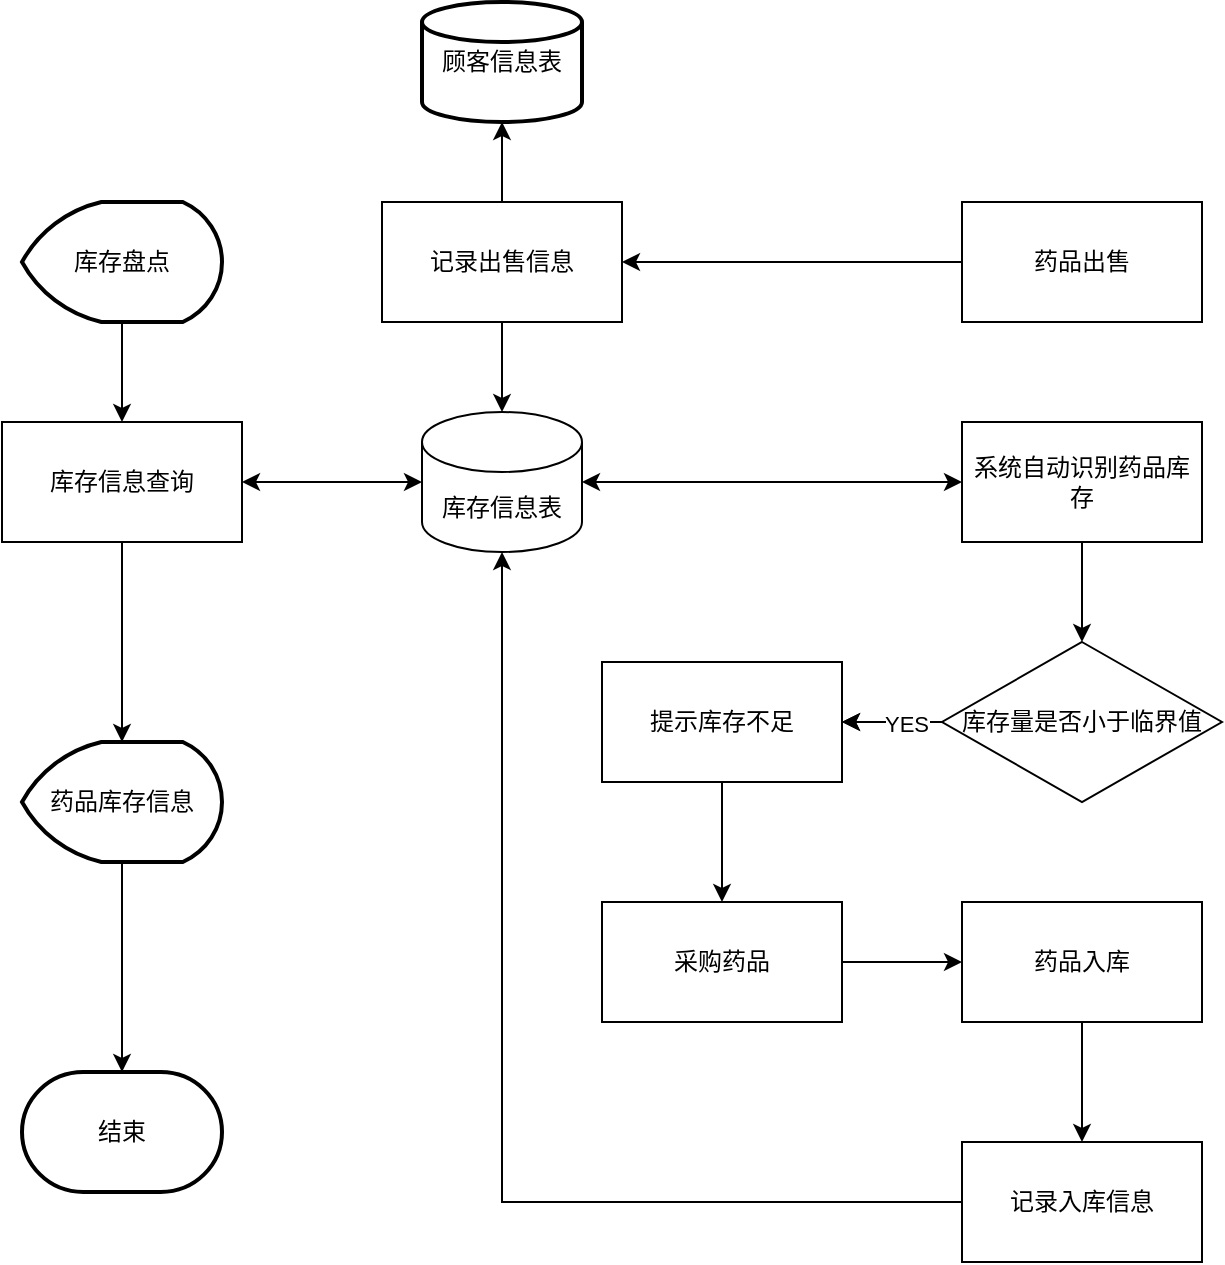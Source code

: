 <mxfile version="24.2.5" type="device">
  <diagram id="C5RBs43oDa-KdzZeNtuy" name="Page-1">
    <mxGraphModel dx="1363" dy="809" grid="1" gridSize="10" guides="1" tooltips="1" connect="1" arrows="1" fold="1" page="1" pageScale="1" pageWidth="827" pageHeight="1169" math="0" shadow="0">
      <root>
        <mxCell id="WIyWlLk6GJQsqaUBKTNV-0" />
        <mxCell id="WIyWlLk6GJQsqaUBKTNV-1" parent="WIyWlLk6GJQsqaUBKTNV-0" />
        <mxCell id="XwCnFEV1DA9XvAOcCUmm-4" style="edgeStyle=orthogonalEdgeStyle;rounded=0;orthogonalLoop=1;jettySize=auto;html=1;" parent="WIyWlLk6GJQsqaUBKTNV-1" source="XwCnFEV1DA9XvAOcCUmm-0" target="XwCnFEV1DA9XvAOcCUmm-1" edge="1">
          <mxGeometry relative="1" as="geometry" />
        </mxCell>
        <mxCell id="XwCnFEV1DA9XvAOcCUmm-0" value="库存盘点" style="strokeWidth=2;html=1;shape=mxgraph.flowchart.display;whiteSpace=wrap;" parent="WIyWlLk6GJQsqaUBKTNV-1" vertex="1">
          <mxGeometry x="119" y="160" width="100" height="60" as="geometry" />
        </mxCell>
        <mxCell id="XwCnFEV1DA9XvAOcCUmm-14" style="edgeStyle=orthogonalEdgeStyle;rounded=0;orthogonalLoop=1;jettySize=auto;html=1;" parent="WIyWlLk6GJQsqaUBKTNV-1" source="XwCnFEV1DA9XvAOcCUmm-1" target="XwCnFEV1DA9XvAOcCUmm-13" edge="1">
          <mxGeometry relative="1" as="geometry" />
        </mxCell>
        <mxCell id="XwCnFEV1DA9XvAOcCUmm-1" value="库存信息查询" style="rounded=0;whiteSpace=wrap;html=1;" parent="WIyWlLk6GJQsqaUBKTNV-1" vertex="1">
          <mxGeometry x="109" y="270" width="120" height="60" as="geometry" />
        </mxCell>
        <mxCell id="XwCnFEV1DA9XvAOcCUmm-2" value="库存信息表" style="shape=cylinder3;whiteSpace=wrap;html=1;boundedLbl=1;backgroundOutline=1;size=15;" parent="WIyWlLk6GJQsqaUBKTNV-1" vertex="1">
          <mxGeometry x="319" y="265" width="80" height="70" as="geometry" />
        </mxCell>
        <mxCell id="XwCnFEV1DA9XvAOcCUmm-3" value="" style="endArrow=classic;startArrow=classic;html=1;rounded=0;" parent="WIyWlLk6GJQsqaUBKTNV-1" source="XwCnFEV1DA9XvAOcCUmm-1" target="XwCnFEV1DA9XvAOcCUmm-2" edge="1">
          <mxGeometry width="50" height="50" relative="1" as="geometry">
            <mxPoint x="209" y="310" as="sourcePoint" />
            <mxPoint x="259" y="260" as="targetPoint" />
          </mxGeometry>
        </mxCell>
        <mxCell id="XwCnFEV1DA9XvAOcCUmm-10" style="edgeStyle=orthogonalEdgeStyle;rounded=0;orthogonalLoop=1;jettySize=auto;html=1;" parent="WIyWlLk6GJQsqaUBKTNV-1" source="XwCnFEV1DA9XvAOcCUmm-6" target="XwCnFEV1DA9XvAOcCUmm-8" edge="1">
          <mxGeometry relative="1" as="geometry" />
        </mxCell>
        <mxCell id="XwCnFEV1DA9XvAOcCUmm-31" value="" style="edgeStyle=orthogonalEdgeStyle;rounded=0;orthogonalLoop=1;jettySize=auto;html=1;" parent="WIyWlLk6GJQsqaUBKTNV-1" source="XwCnFEV1DA9XvAOcCUmm-6" target="XwCnFEV1DA9XvAOcCUmm-8" edge="1">
          <mxGeometry relative="1" as="geometry" />
        </mxCell>
        <mxCell id="XwCnFEV1DA9XvAOcCUmm-32" value="YES" style="edgeLabel;html=1;align=center;verticalAlign=middle;resizable=0;points=[];" parent="XwCnFEV1DA9XvAOcCUmm-31" vertex="1" connectable="0">
          <mxGeometry x="-0.267" y="1" relative="1" as="geometry">
            <mxPoint as="offset" />
          </mxGeometry>
        </mxCell>
        <mxCell id="XwCnFEV1DA9XvAOcCUmm-6" value="库存量是否小于临界值" style="rhombus;whiteSpace=wrap;html=1;" parent="WIyWlLk6GJQsqaUBKTNV-1" vertex="1">
          <mxGeometry x="579" y="380" width="140" height="80" as="geometry" />
        </mxCell>
        <mxCell id="XwCnFEV1DA9XvAOcCUmm-12" style="edgeStyle=orthogonalEdgeStyle;rounded=0;orthogonalLoop=1;jettySize=auto;html=1;" parent="WIyWlLk6GJQsqaUBKTNV-1" source="XwCnFEV1DA9XvAOcCUmm-7" target="XwCnFEV1DA9XvAOcCUmm-6" edge="1">
          <mxGeometry relative="1" as="geometry" />
        </mxCell>
        <mxCell id="XwCnFEV1DA9XvAOcCUmm-7" value="系统自动识别药品库存" style="rounded=0;whiteSpace=wrap;html=1;" parent="WIyWlLk6GJQsqaUBKTNV-1" vertex="1">
          <mxGeometry x="589" y="270" width="120" height="60" as="geometry" />
        </mxCell>
        <mxCell id="XwCnFEV1DA9XvAOcCUmm-16" style="edgeStyle=orthogonalEdgeStyle;rounded=0;orthogonalLoop=1;jettySize=auto;html=1;" parent="WIyWlLk6GJQsqaUBKTNV-1" source="XwCnFEV1DA9XvAOcCUmm-8" target="XwCnFEV1DA9XvAOcCUmm-15" edge="1">
          <mxGeometry relative="1" as="geometry" />
        </mxCell>
        <mxCell id="XwCnFEV1DA9XvAOcCUmm-8" value="提示库存不足" style="rounded=0;whiteSpace=wrap;html=1;" parent="WIyWlLk6GJQsqaUBKTNV-1" vertex="1">
          <mxGeometry x="409" y="390" width="120" height="60" as="geometry" />
        </mxCell>
        <mxCell id="XwCnFEV1DA9XvAOcCUmm-9" value="" style="endArrow=classic;startArrow=classic;html=1;rounded=0;" parent="WIyWlLk6GJQsqaUBKTNV-1" source="XwCnFEV1DA9XvAOcCUmm-7" target="XwCnFEV1DA9XvAOcCUmm-2" edge="1">
          <mxGeometry width="50" height="50" relative="1" as="geometry">
            <mxPoint x="329" y="370" as="sourcePoint" />
            <mxPoint x="379" y="320" as="targetPoint" />
          </mxGeometry>
        </mxCell>
        <mxCell id="XwCnFEV1DA9XvAOcCUmm-18" style="edgeStyle=orthogonalEdgeStyle;rounded=0;orthogonalLoop=1;jettySize=auto;html=1;" parent="WIyWlLk6GJQsqaUBKTNV-1" source="XwCnFEV1DA9XvAOcCUmm-13" target="XwCnFEV1DA9XvAOcCUmm-17" edge="1">
          <mxGeometry relative="1" as="geometry" />
        </mxCell>
        <mxCell id="XwCnFEV1DA9XvAOcCUmm-13" value="药品库存信息" style="strokeWidth=2;html=1;shape=mxgraph.flowchart.display;whiteSpace=wrap;" parent="WIyWlLk6GJQsqaUBKTNV-1" vertex="1">
          <mxGeometry x="119" y="430" width="100" height="60" as="geometry" />
        </mxCell>
        <mxCell id="XwCnFEV1DA9XvAOcCUmm-20" style="edgeStyle=orthogonalEdgeStyle;rounded=0;orthogonalLoop=1;jettySize=auto;html=1;" parent="WIyWlLk6GJQsqaUBKTNV-1" source="XwCnFEV1DA9XvAOcCUmm-15" target="XwCnFEV1DA9XvAOcCUmm-19" edge="1">
          <mxGeometry relative="1" as="geometry">
            <mxPoint x="649" y="770" as="targetPoint" />
          </mxGeometry>
        </mxCell>
        <mxCell id="XwCnFEV1DA9XvAOcCUmm-15" value="采购药品" style="rounded=0;whiteSpace=wrap;html=1;" parent="WIyWlLk6GJQsqaUBKTNV-1" vertex="1">
          <mxGeometry x="409" y="510" width="120" height="60" as="geometry" />
        </mxCell>
        <mxCell id="XwCnFEV1DA9XvAOcCUmm-17" value="结束" style="strokeWidth=2;html=1;shape=mxgraph.flowchart.terminator;whiteSpace=wrap;" parent="WIyWlLk6GJQsqaUBKTNV-1" vertex="1">
          <mxGeometry x="119" y="595" width="100" height="60" as="geometry" />
        </mxCell>
        <mxCell id="XwCnFEV1DA9XvAOcCUmm-38" style="edgeStyle=orthogonalEdgeStyle;rounded=0;orthogonalLoop=1;jettySize=auto;html=1;" parent="WIyWlLk6GJQsqaUBKTNV-1" source="XwCnFEV1DA9XvAOcCUmm-19" target="XwCnFEV1DA9XvAOcCUmm-37" edge="1">
          <mxGeometry relative="1" as="geometry" />
        </mxCell>
        <mxCell id="XwCnFEV1DA9XvAOcCUmm-19" value="药品入库" style="rounded=0;whiteSpace=wrap;html=1;" parent="WIyWlLk6GJQsqaUBKTNV-1" vertex="1">
          <mxGeometry x="589" y="510" width="120" height="60" as="geometry" />
        </mxCell>
        <mxCell id="XwCnFEV1DA9XvAOcCUmm-35" style="edgeStyle=orthogonalEdgeStyle;rounded=0;orthogonalLoop=1;jettySize=auto;html=1;" parent="WIyWlLk6GJQsqaUBKTNV-1" source="XwCnFEV1DA9XvAOcCUmm-33" target="XwCnFEV1DA9XvAOcCUmm-34" edge="1">
          <mxGeometry relative="1" as="geometry" />
        </mxCell>
        <mxCell id="XwCnFEV1DA9XvAOcCUmm-33" value="药品出售" style="rounded=0;whiteSpace=wrap;html=1;" parent="WIyWlLk6GJQsqaUBKTNV-1" vertex="1">
          <mxGeometry x="589" y="160" width="120" height="60" as="geometry" />
        </mxCell>
        <mxCell id="XwCnFEV1DA9XvAOcCUmm-40" style="edgeStyle=orthogonalEdgeStyle;rounded=0;orthogonalLoop=1;jettySize=auto;html=1;" parent="WIyWlLk6GJQsqaUBKTNV-1" source="XwCnFEV1DA9XvAOcCUmm-34" target="XwCnFEV1DA9XvAOcCUmm-2" edge="1">
          <mxGeometry relative="1" as="geometry" />
        </mxCell>
        <mxCell id="XwCnFEV1DA9XvAOcCUmm-34" value="记录出售信息" style="rounded=0;whiteSpace=wrap;html=1;" parent="WIyWlLk6GJQsqaUBKTNV-1" vertex="1">
          <mxGeometry x="299" y="160" width="120" height="60" as="geometry" />
        </mxCell>
        <mxCell id="XwCnFEV1DA9XvAOcCUmm-39" style="edgeStyle=orthogonalEdgeStyle;rounded=0;orthogonalLoop=1;jettySize=auto;html=1;" parent="WIyWlLk6GJQsqaUBKTNV-1" source="XwCnFEV1DA9XvAOcCUmm-37" target="XwCnFEV1DA9XvAOcCUmm-2" edge="1">
          <mxGeometry relative="1" as="geometry" />
        </mxCell>
        <mxCell id="XwCnFEV1DA9XvAOcCUmm-37" value="记录入库信息" style="rounded=0;whiteSpace=wrap;html=1;" parent="WIyWlLk6GJQsqaUBKTNV-1" vertex="1">
          <mxGeometry x="589" y="630" width="120" height="60" as="geometry" />
        </mxCell>
        <mxCell id="iDpr0vZtZcxT9Ck7Ez7c-0" value="顾客信息表" style="strokeWidth=2;html=1;shape=mxgraph.flowchart.database;whiteSpace=wrap;" vertex="1" parent="WIyWlLk6GJQsqaUBKTNV-1">
          <mxGeometry x="319" y="60" width="80" height="60" as="geometry" />
        </mxCell>
        <mxCell id="iDpr0vZtZcxT9Ck7Ez7c-1" style="edgeStyle=orthogonalEdgeStyle;rounded=0;orthogonalLoop=1;jettySize=auto;html=1;exitX=0.5;exitY=0;exitDx=0;exitDy=0;entryX=0.5;entryY=1;entryDx=0;entryDy=0;entryPerimeter=0;" edge="1" parent="WIyWlLk6GJQsqaUBKTNV-1" source="XwCnFEV1DA9XvAOcCUmm-34" target="iDpr0vZtZcxT9Ck7Ez7c-0">
          <mxGeometry relative="1" as="geometry" />
        </mxCell>
      </root>
    </mxGraphModel>
  </diagram>
</mxfile>
